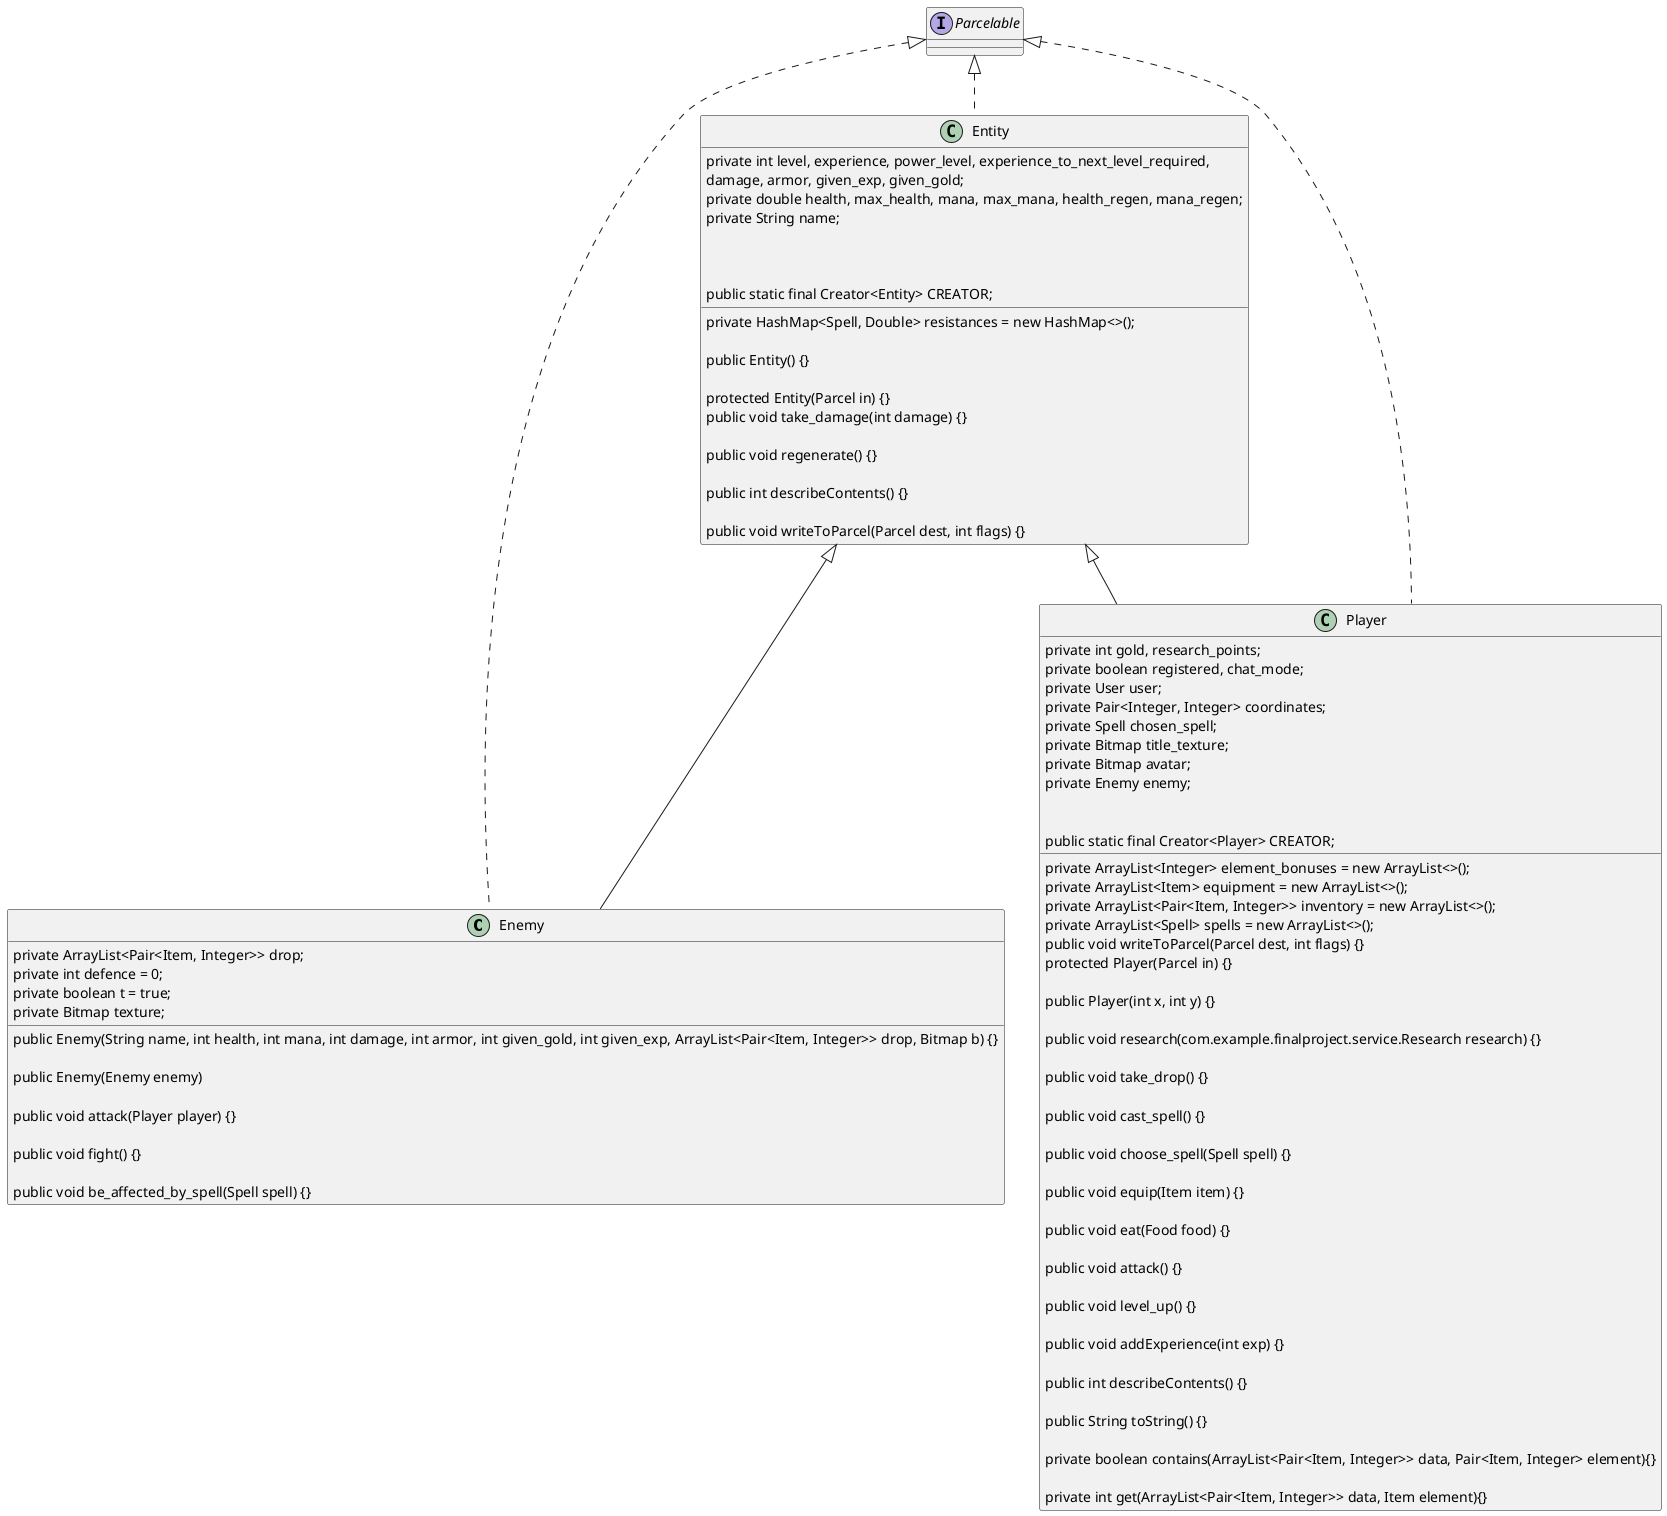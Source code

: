@startuml
'https://plantuml.com/class-diagram
class Enemy extends Entity implements Parcelable {
    private ArrayList<Pair<Item, Integer>> drop;
    private int defence = 0;
    private boolean t = true;
    private Bitmap texture;

    public Enemy(String name, int health, int mana, int damage, int armor, int given_gold, int given_exp, ArrayList<Pair<Item, Integer>> drop, Bitmap b) {}

    public Enemy(Enemy enemy)

    public void attack(Player player) {}

    public void fight() {}

    public void be_affected_by_spell(Spell spell) {}
}

class Entity implements Parcelable {
    private int level, experience, power_level, experience_to_next_level_required,
            damage, armor, given_exp, given_gold;
    private double health, max_health, mana, max_mana, health_regen, mana_regen;
    private String name;
    private HashMap<Spell, Double> resistances = new HashMap<>();

    public Entity() {}

    protected Entity(Parcel in) {}

    public static final Creator<Entity> CREATOR;

    public void take_damage(int damage) {}

    public void regenerate() {}

    public int describeContents() {}

    public void writeToParcel(Parcel dest, int flags) {}
}

class Player extends Entity implements Parcelable {

    private int gold, research_points;
    private boolean registered, chat_mode;
    private User user;
    private ArrayList<Integer> element_bonuses = new ArrayList<>();
    private ArrayList<Item> equipment = new ArrayList<>();
    private ArrayList<Pair<Item, Integer>> inventory = new ArrayList<>();
    private ArrayList<Spell> spells = new ArrayList<>();
    private Pair<Integer, Integer> coordinates;
    private Spell chosen_spell;
    private Bitmap title_texture;
    private Bitmap avatar;
    private Enemy enemy;

    public void writeToParcel(Parcel dest, int flags) {}

    public static final Creator<Player> CREATOR;

    protected Player(Parcel in) {}

    public Player(int x, int y) {}

    public void research(com.example.finalproject.service.Research research) {}

    public void take_drop() {}

    public void cast_spell() {}

    public void choose_spell(Spell spell) {}

    public void equip(Item item) {}

    public void eat(Food food) {}

    public void attack() {}

    public void level_up() {}

    public void addExperience(int exp) {}

    public int describeContents() {}

    public String toString() {}

    private boolean contains(ArrayList<Pair<Item, Integer>> data, Pair<Item, Integer> element){}

    private int get(ArrayList<Pair<Item, Integer>> data, Item element){}
}

@enduml